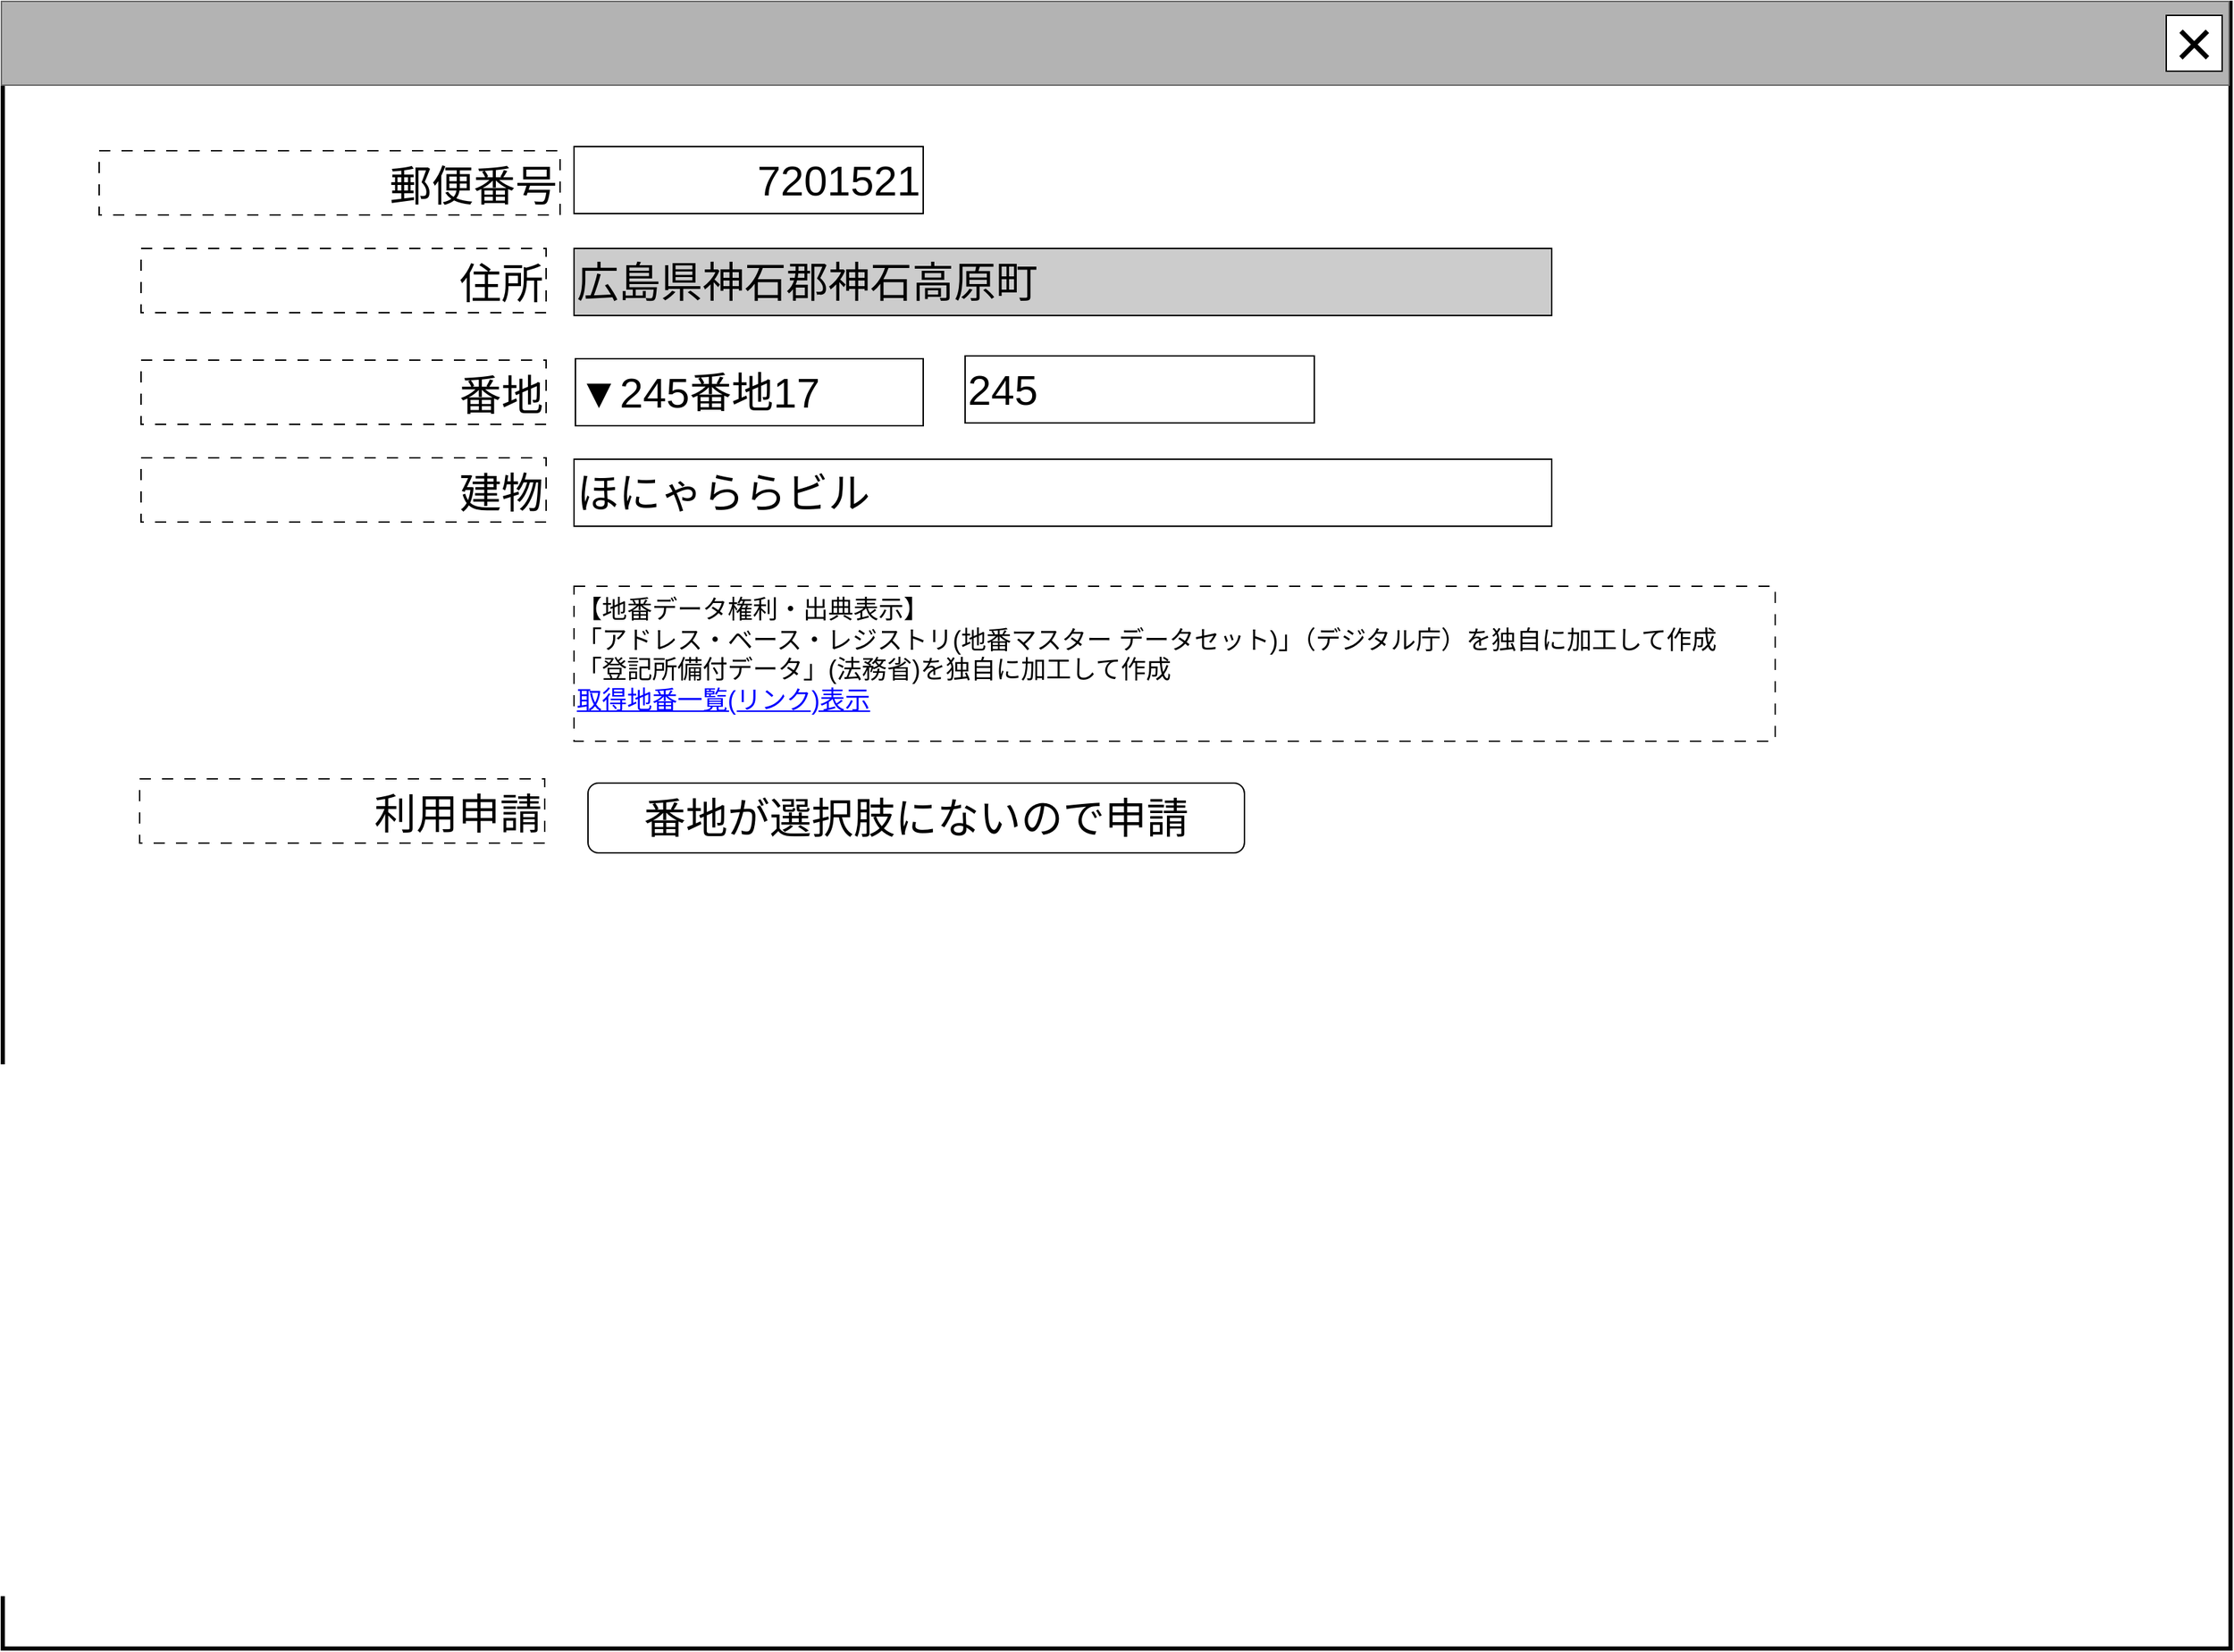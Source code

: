<mxfile version="24.4.8" type="device">
  <diagram name="ページ1" id="LE8fIzdrHe0wcv1LTvfw">
    <mxGraphModel dx="866" dy="518" grid="1" gridSize="10" guides="1" tooltips="1" connect="1" arrows="1" fold="1" page="1" pageScale="1" pageWidth="1600" pageHeight="1200" math="0" shadow="0">
      <root>
        <mxCell id="0" />
        <mxCell id="cFaB45KztUIKXS-_cTrr-4" value="背景" style="locked=1;" parent="0" visible="0" />
        <mxCell id="cFaB45KztUIKXS-_cTrr-5" value="" style="rounded=0;whiteSpace=wrap;html=1;strokeWidth=3;" parent="cFaB45KztUIKXS-_cTrr-4" vertex="1">
          <mxGeometry x="1" y="1" width="1595" height="1180" as="geometry" />
        </mxCell>
        <mxCell id="cFaB45KztUIKXS-_cTrr-6" value="" style="rounded=0;whiteSpace=wrap;html=1;fillColor=#B3B3B3;fontColor=#333333;strokeColor=#666666;" parent="cFaB45KztUIKXS-_cTrr-4" vertex="1">
          <mxGeometry width="1595" height="60" as="geometry" />
        </mxCell>
        <mxCell id="cFaB45KztUIKXS-_cTrr-7" value="&lt;font style=&quot;font-size: 48px;&quot;&gt;×&lt;/font&gt;" style="rounded=0;whiteSpace=wrap;html=1;" parent="cFaB45KztUIKXS-_cTrr-4" vertex="1">
          <mxGeometry x="1550" y="10" width="40" height="40" as="geometry" />
        </mxCell>
        <mxCell id="cFaB45KztUIKXS-_cTrr-8" value="" style="rounded=0;whiteSpace=wrap;html=1;" parent="cFaB45KztUIKXS-_cTrr-4" vertex="1">
          <mxGeometry x="830" y="670" width="120" height="60" as="geometry" />
        </mxCell>
        <mxCell id="cFaB45KztUIKXS-_cTrr-9" value="ウインドウ" style="locked=1;" parent="0" />
        <mxCell id="cFaB45KztUIKXS-_cTrr-10" value="" style="rounded=0;whiteSpace=wrap;html=1;strokeWidth=3;" parent="cFaB45KztUIKXS-_cTrr-9" vertex="1">
          <mxGeometry x="1" y="1" width="1595" height="1179" as="geometry" />
        </mxCell>
        <mxCell id="cFaB45KztUIKXS-_cTrr-11" value="" style="rounded=0;whiteSpace=wrap;html=1;fillColor=#B3B3B3;fontColor=#333333;strokeColor=#666666;" parent="cFaB45KztUIKXS-_cTrr-9" vertex="1">
          <mxGeometry width="1595" height="60" as="geometry" />
        </mxCell>
        <mxCell id="cFaB45KztUIKXS-_cTrr-12" value="&lt;font style=&quot;font-size: 48px;&quot;&gt;×&lt;/font&gt;" style="rounded=0;whiteSpace=wrap;html=1;" parent="cFaB45KztUIKXS-_cTrr-9" vertex="1">
          <mxGeometry x="1550" y="10" width="40" height="40" as="geometry" />
        </mxCell>
        <mxCell id="cFaB45KztUIKXS-_cTrr-14" value="名称未設定レイヤ" style="" parent="0" />
        <mxCell id="ColBS6U00L5lofz6xfWA-0" value="&lt;span style=&quot;font-size: 30px;&quot;&gt;郵便番号&lt;/span&gt;" style="rounded=0;whiteSpace=wrap;html=1;align=right;dashed=1;dashPattern=8 8;verticalAlign=bottom;" parent="cFaB45KztUIKXS-_cTrr-14" vertex="1">
          <mxGeometry x="70" y="107" width="330" height="46" as="geometry" />
        </mxCell>
        <mxCell id="ColBS6U00L5lofz6xfWA-1" value="&lt;span style=&quot;font-size: 30px;&quot;&gt;7201521&lt;/span&gt;" style="rounded=0;whiteSpace=wrap;html=1;align=right;fillColor=#FFFFFF;" parent="cFaB45KztUIKXS-_cTrr-14" vertex="1">
          <mxGeometry x="410" y="104" width="250" height="48" as="geometry" />
        </mxCell>
        <mxCell id="ColBS6U00L5lofz6xfWA-2" value="&lt;span style=&quot;font-size: 30px;&quot;&gt;住所&lt;/span&gt;" style="rounded=0;whiteSpace=wrap;html=1;align=right;dashed=1;dashPattern=8 8;verticalAlign=bottom;" parent="cFaB45KztUIKXS-_cTrr-14" vertex="1">
          <mxGeometry x="100" y="177" width="290" height="46" as="geometry" />
        </mxCell>
        <mxCell id="ColBS6U00L5lofz6xfWA-3" value="&lt;span style=&quot;font-size: 30px;&quot;&gt;広島県神石郡神石高原町&lt;/span&gt;" style="rounded=0;whiteSpace=wrap;html=1;align=left;fillColor=#CCCCCC;" parent="cFaB45KztUIKXS-_cTrr-14" vertex="1">
          <mxGeometry x="410" y="177" width="700" height="48" as="geometry" />
        </mxCell>
        <mxCell id="ColBS6U00L5lofz6xfWA-5" value="&lt;span style=&quot;font-size: 30px;&quot;&gt;番地&lt;/span&gt;" style="rounded=0;whiteSpace=wrap;html=1;align=right;dashed=1;dashPattern=8 8;verticalAlign=bottom;" parent="cFaB45KztUIKXS-_cTrr-14" vertex="1">
          <mxGeometry x="100" y="257" width="290" height="46" as="geometry" />
        </mxCell>
        <mxCell id="ColBS6U00L5lofz6xfWA-9" value="&lt;span style=&quot;font-size: 30px;&quot;&gt;▼245番地17&lt;/span&gt;" style="rounded=0;whiteSpace=wrap;html=1;align=left;fillColor=#FFFFFF;" parent="cFaB45KztUIKXS-_cTrr-14" vertex="1">
          <mxGeometry x="411" y="256" width="249" height="48" as="geometry" />
        </mxCell>
        <mxCell id="ColBS6U00L5lofz6xfWA-10" value="&lt;div style=&quot;font-size: 18px;&quot;&gt;&lt;font style=&quot;font-size: 18px;&quot;&gt;【地番データ権利・出典表示】&lt;/font&gt;&lt;/div&gt;&lt;div style=&quot;font-size: 18px;&quot;&gt;&lt;font style=&quot;font-size: 18px;&quot;&gt;「アドレス・ベース・レジストリ(地番マスター データセット)」（デジタル庁）を独自に加工して作成&lt;/font&gt;&lt;/div&gt;&lt;div style=&quot;font-size: 18px;&quot;&gt;&lt;font style=&quot;font-size: 18px;&quot;&gt;「登記所備付データ」(法務省)を独自に加工して作成&lt;/font&gt;&lt;/div&gt;&lt;div style=&quot;font-size: 18px;&quot;&gt;&lt;font style=&quot;font-size: 18px;&quot; color=&quot;#0000ff&quot;&gt;&lt;u style=&quot;&quot;&gt;取得地番一覧(リンク)表示&lt;/u&gt;&lt;/font&gt;&lt;/div&gt;" style="rounded=0;whiteSpace=wrap;html=1;align=left;dashed=1;dashPattern=8 8;verticalAlign=top;" parent="cFaB45KztUIKXS-_cTrr-14" vertex="1">
          <mxGeometry x="410" y="419" width="860" height="111" as="geometry" />
        </mxCell>
        <mxCell id="5FrcyOVKktKP_RQLA5uw-9" value="&lt;span style=&quot;font-size: 30px;&quot;&gt;建物&lt;/span&gt;" style="rounded=0;whiteSpace=wrap;html=1;align=right;dashed=1;dashPattern=8 8;verticalAlign=bottom;" parent="cFaB45KztUIKXS-_cTrr-14" vertex="1">
          <mxGeometry x="100" y="327" width="290" height="46" as="geometry" />
        </mxCell>
        <mxCell id="5FrcyOVKktKP_RQLA5uw-10" value="&lt;span style=&quot;font-size: 30px;&quot;&gt;ほにゃららビル&lt;/span&gt;" style="rounded=0;whiteSpace=wrap;html=1;align=left;fillColor=#FFFFFF;" parent="cFaB45KztUIKXS-_cTrr-14" vertex="1">
          <mxGeometry x="410" y="328" width="700" height="48" as="geometry" />
        </mxCell>
        <mxCell id="0AqpIFX0bIUA2kIaDpc2-0" value="&lt;span style=&quot;font-size: 30px;&quot;&gt;245&lt;/span&gt;" style="rounded=0;whiteSpace=wrap;html=1;align=left;fillColor=#FFFFFF;" parent="cFaB45KztUIKXS-_cTrr-14" vertex="1">
          <mxGeometry x="690" y="254" width="250" height="48" as="geometry" />
        </mxCell>
        <mxCell id="0AqpIFX0bIUA2kIaDpc2-1" value="&lt;span style=&quot;font-size: 30px;&quot;&gt;利用申請&lt;/span&gt;" style="rounded=0;whiteSpace=wrap;html=1;align=right;dashed=1;dashPattern=8 8;verticalAlign=bottom;" parent="cFaB45KztUIKXS-_cTrr-14" vertex="1">
          <mxGeometry x="99" y="557" width="290" height="46" as="geometry" />
        </mxCell>
        <mxCell id="0AqpIFX0bIUA2kIaDpc2-3" value="&lt;span style=&quot;font-size: 30px; text-align: right;&quot;&gt;番地が選択肢にないので申請&lt;/span&gt;" style="rounded=1;whiteSpace=wrap;html=1;" parent="cFaB45KztUIKXS-_cTrr-14" vertex="1">
          <mxGeometry x="420" y="560" width="470" height="50" as="geometry" />
        </mxCell>
      </root>
    </mxGraphModel>
  </diagram>
</mxfile>
